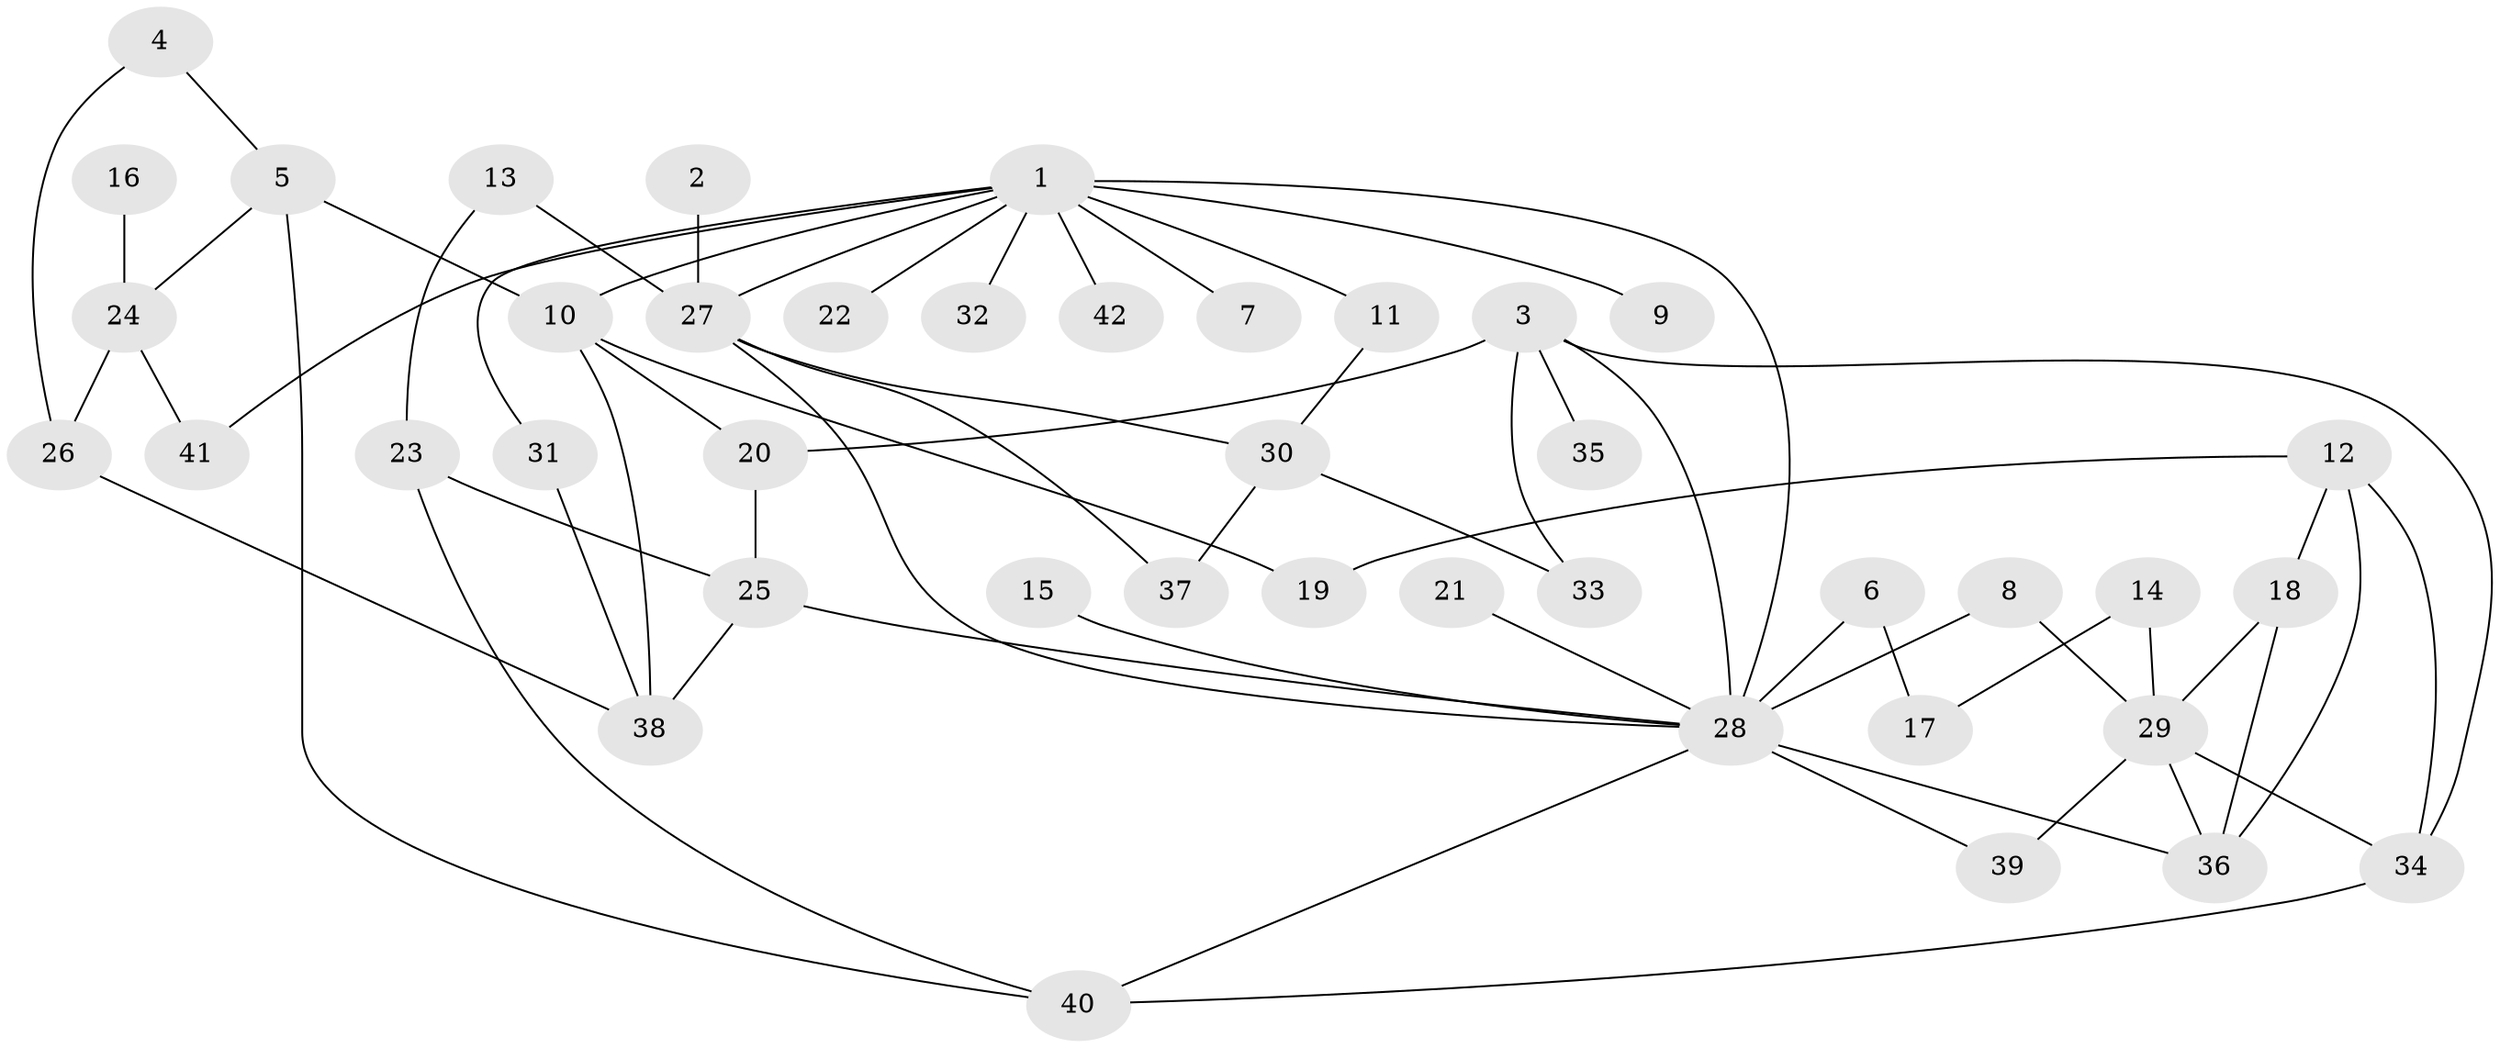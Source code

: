 // original degree distribution, {6: 0.024096385542168676, 7: 0.024096385542168676, 8: 0.012048192771084338, 3: 0.1927710843373494, 5: 0.060240963855421686, 1: 0.2289156626506024, 4: 0.07228915662650602, 2: 0.3855421686746988}
// Generated by graph-tools (version 1.1) at 2025/25/03/09/25 03:25:27]
// undirected, 42 vertices, 64 edges
graph export_dot {
graph [start="1"]
  node [color=gray90,style=filled];
  1;
  2;
  3;
  4;
  5;
  6;
  7;
  8;
  9;
  10;
  11;
  12;
  13;
  14;
  15;
  16;
  17;
  18;
  19;
  20;
  21;
  22;
  23;
  24;
  25;
  26;
  27;
  28;
  29;
  30;
  31;
  32;
  33;
  34;
  35;
  36;
  37;
  38;
  39;
  40;
  41;
  42;
  1 -- 7 [weight=1.0];
  1 -- 9 [weight=1.0];
  1 -- 10 [weight=1.0];
  1 -- 11 [weight=1.0];
  1 -- 22 [weight=1.0];
  1 -- 27 [weight=1.0];
  1 -- 28 [weight=2.0];
  1 -- 31 [weight=1.0];
  1 -- 32 [weight=1.0];
  1 -- 41 [weight=1.0];
  1 -- 42 [weight=1.0];
  2 -- 27 [weight=1.0];
  3 -- 20 [weight=1.0];
  3 -- 28 [weight=1.0];
  3 -- 33 [weight=1.0];
  3 -- 34 [weight=1.0];
  3 -- 35 [weight=1.0];
  4 -- 5 [weight=1.0];
  4 -- 26 [weight=1.0];
  5 -- 10 [weight=1.0];
  5 -- 24 [weight=1.0];
  5 -- 40 [weight=1.0];
  6 -- 17 [weight=1.0];
  6 -- 28 [weight=1.0];
  8 -- 28 [weight=1.0];
  8 -- 29 [weight=1.0];
  10 -- 19 [weight=1.0];
  10 -- 20 [weight=1.0];
  10 -- 38 [weight=1.0];
  11 -- 30 [weight=1.0];
  12 -- 18 [weight=1.0];
  12 -- 19 [weight=1.0];
  12 -- 34 [weight=1.0];
  12 -- 36 [weight=1.0];
  13 -- 23 [weight=1.0];
  13 -- 27 [weight=1.0];
  14 -- 17 [weight=1.0];
  14 -- 29 [weight=1.0];
  15 -- 28 [weight=1.0];
  16 -- 24 [weight=1.0];
  18 -- 29 [weight=1.0];
  18 -- 36 [weight=1.0];
  20 -- 25 [weight=1.0];
  21 -- 28 [weight=1.0];
  23 -- 25 [weight=1.0];
  23 -- 40 [weight=1.0];
  24 -- 26 [weight=1.0];
  24 -- 41 [weight=1.0];
  25 -- 28 [weight=1.0];
  25 -- 38 [weight=2.0];
  26 -- 38 [weight=1.0];
  27 -- 28 [weight=1.0];
  27 -- 30 [weight=1.0];
  27 -- 37 [weight=1.0];
  28 -- 36 [weight=1.0];
  28 -- 39 [weight=1.0];
  28 -- 40 [weight=1.0];
  29 -- 34 [weight=1.0];
  29 -- 36 [weight=1.0];
  29 -- 39 [weight=1.0];
  30 -- 33 [weight=1.0];
  30 -- 37 [weight=1.0];
  31 -- 38 [weight=1.0];
  34 -- 40 [weight=1.0];
}
